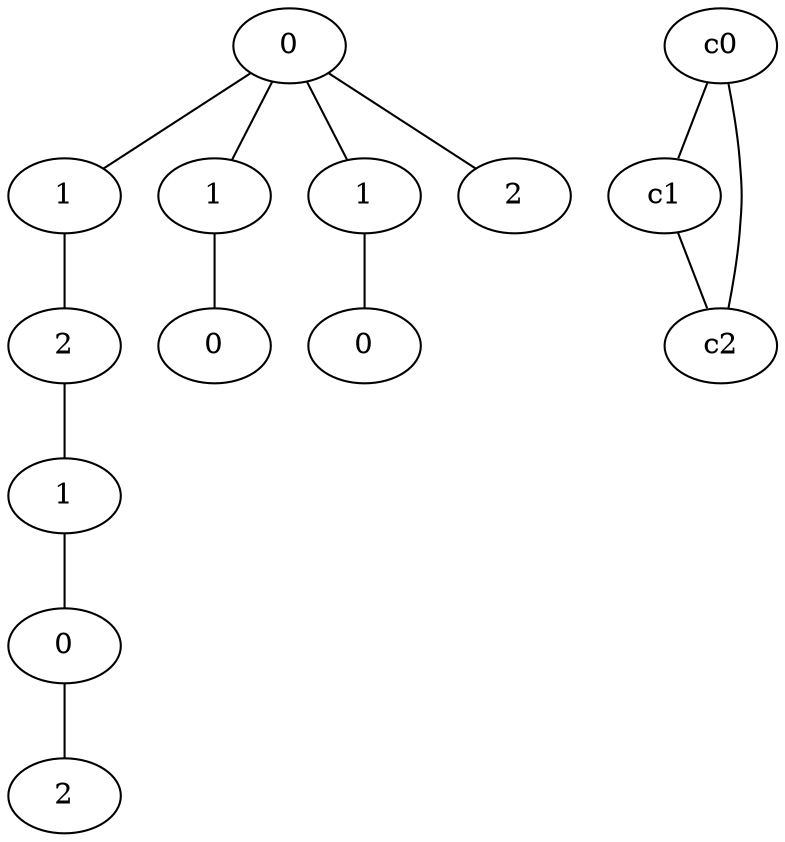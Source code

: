 graph {
a0[label=0];
a1[label=1];
a2[label=2];
a3[label=1];
a4[label=0];
a5[label=2];
a6[label=1];
a7[label=0];
a8[label=1];
a9[label=0];
a10[label=2];
a0 -- a1;
a0 -- a6;
a0 -- a8;
a0 -- a10;
a1 -- a2;
a2 -- a3;
a3 -- a4;
a4 -- a5;
a6 -- a7;
a8 -- a9;
c0 -- c1;
c0 -- c2;
c1 -- c2;
}
